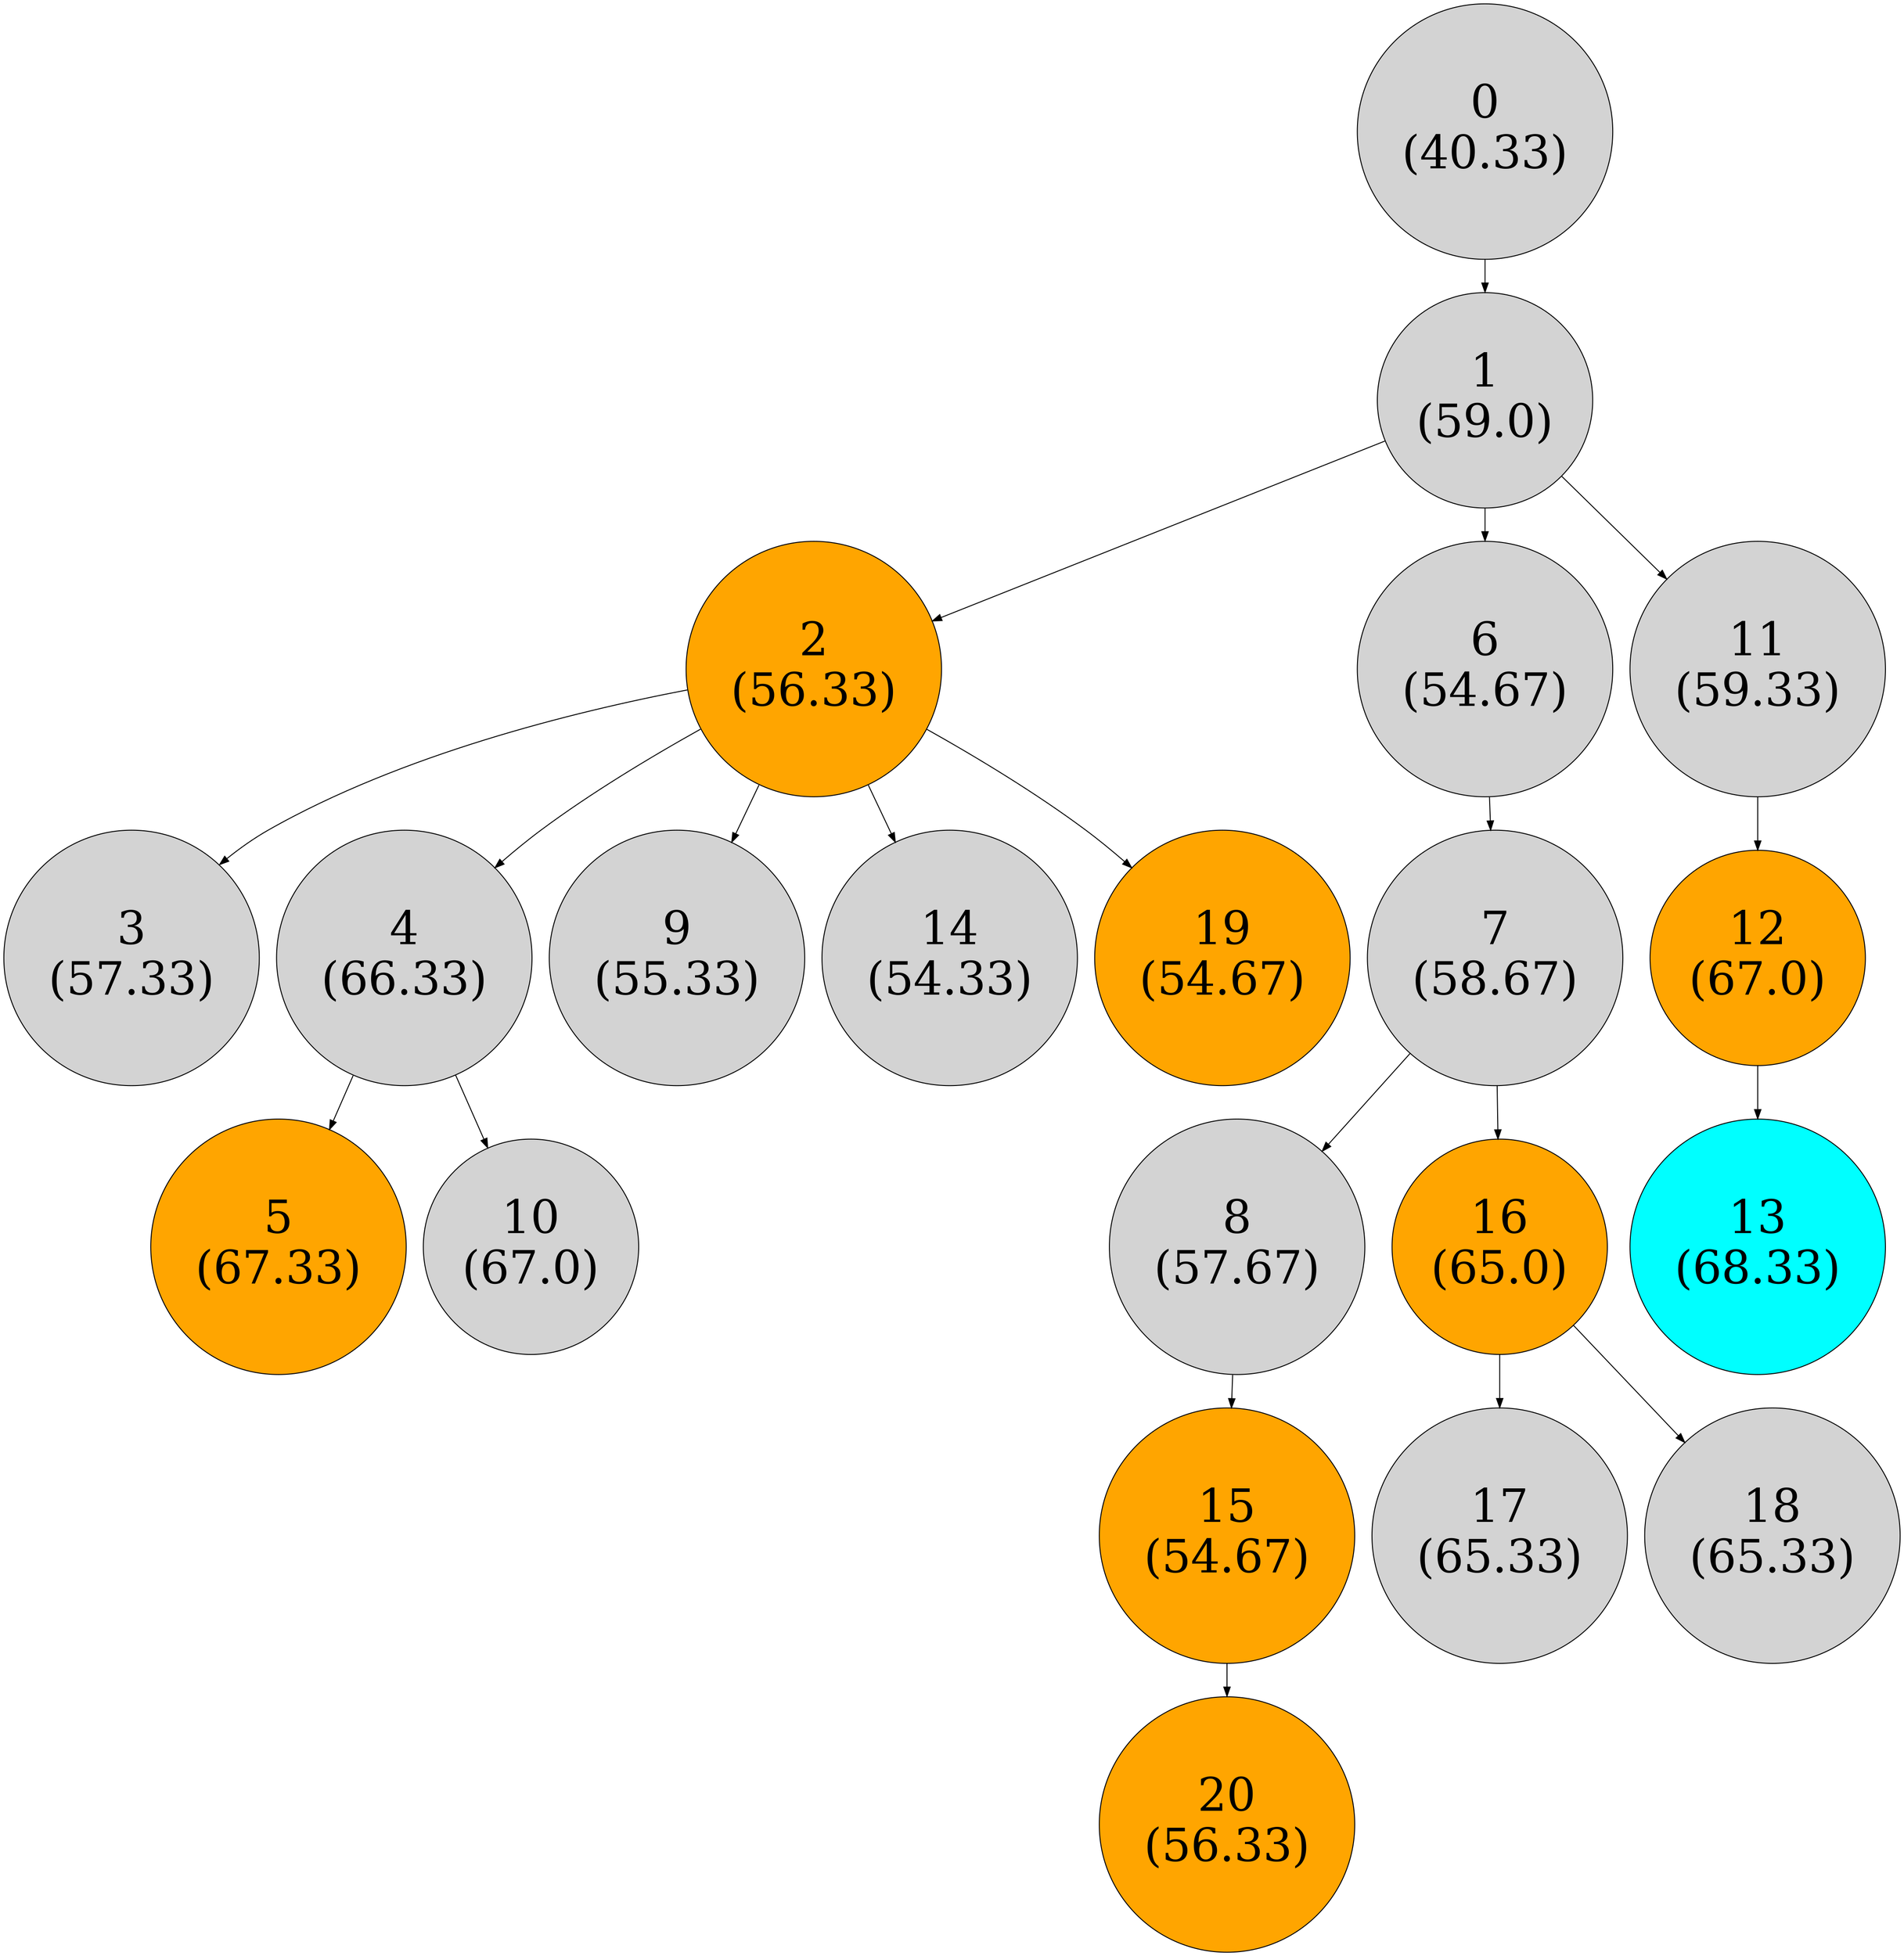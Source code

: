 digraph G {
    node [style=filled, shape=circle, fontsize=50];
    0 [label="0\n(40.33)"];
    1 [label="1\n(59.0)"];
    2 [label="2\n(56.33)", fillcolor=orange, fontcolor=black];
    3 [label="3\n(57.33)"];
    4 [label="4\n(66.33)"];
    5 [label="5\n(67.33)", fillcolor=orange, fontcolor=black];
    6 [label="6\n(54.67)"];
    7 [label="7\n(58.67)"];
    8 [label="8\n(57.67)"];
    9 [label="9\n(55.33)"];
    10 [label="10\n(67.0)"];
    11 [label="11\n(59.33)"];
    12 [label="12\n(67.0)", fillcolor=orange, fontcolor=black];
    13 [label="13\n(68.33)", fillcolor=cyan, fontcolor=black];
    14 [label="14\n(54.33)"];
    15 [label="15\n(54.67)", fillcolor=orange, fontcolor=black];
    16 [label="16\n(65.0)", fillcolor=orange, fontcolor=black];
    17 [label="17\n(65.33)"];
    18 [label="18\n(65.33)"];
    19 [label="19\n(54.67)", fillcolor=orange, fontcolor=black];
    20 [label="20\n(56.33)", fillcolor=orange, fontcolor=black];
    0 -> 1;
    1 -> 2;
    2 -> 3;
    2 -> 4;
    4 -> 5;
    1 -> 6;
    6 -> 7;
    7 -> 8;
    2 -> 9;
    4 -> 10;
    1 -> 11;
    11 -> 12;
    12 -> 13;
    2 -> 14;
    8 -> 15;
    7 -> 16;
    16 -> 17;
    16 -> 18;
    2 -> 19;
    15 -> 20;
}